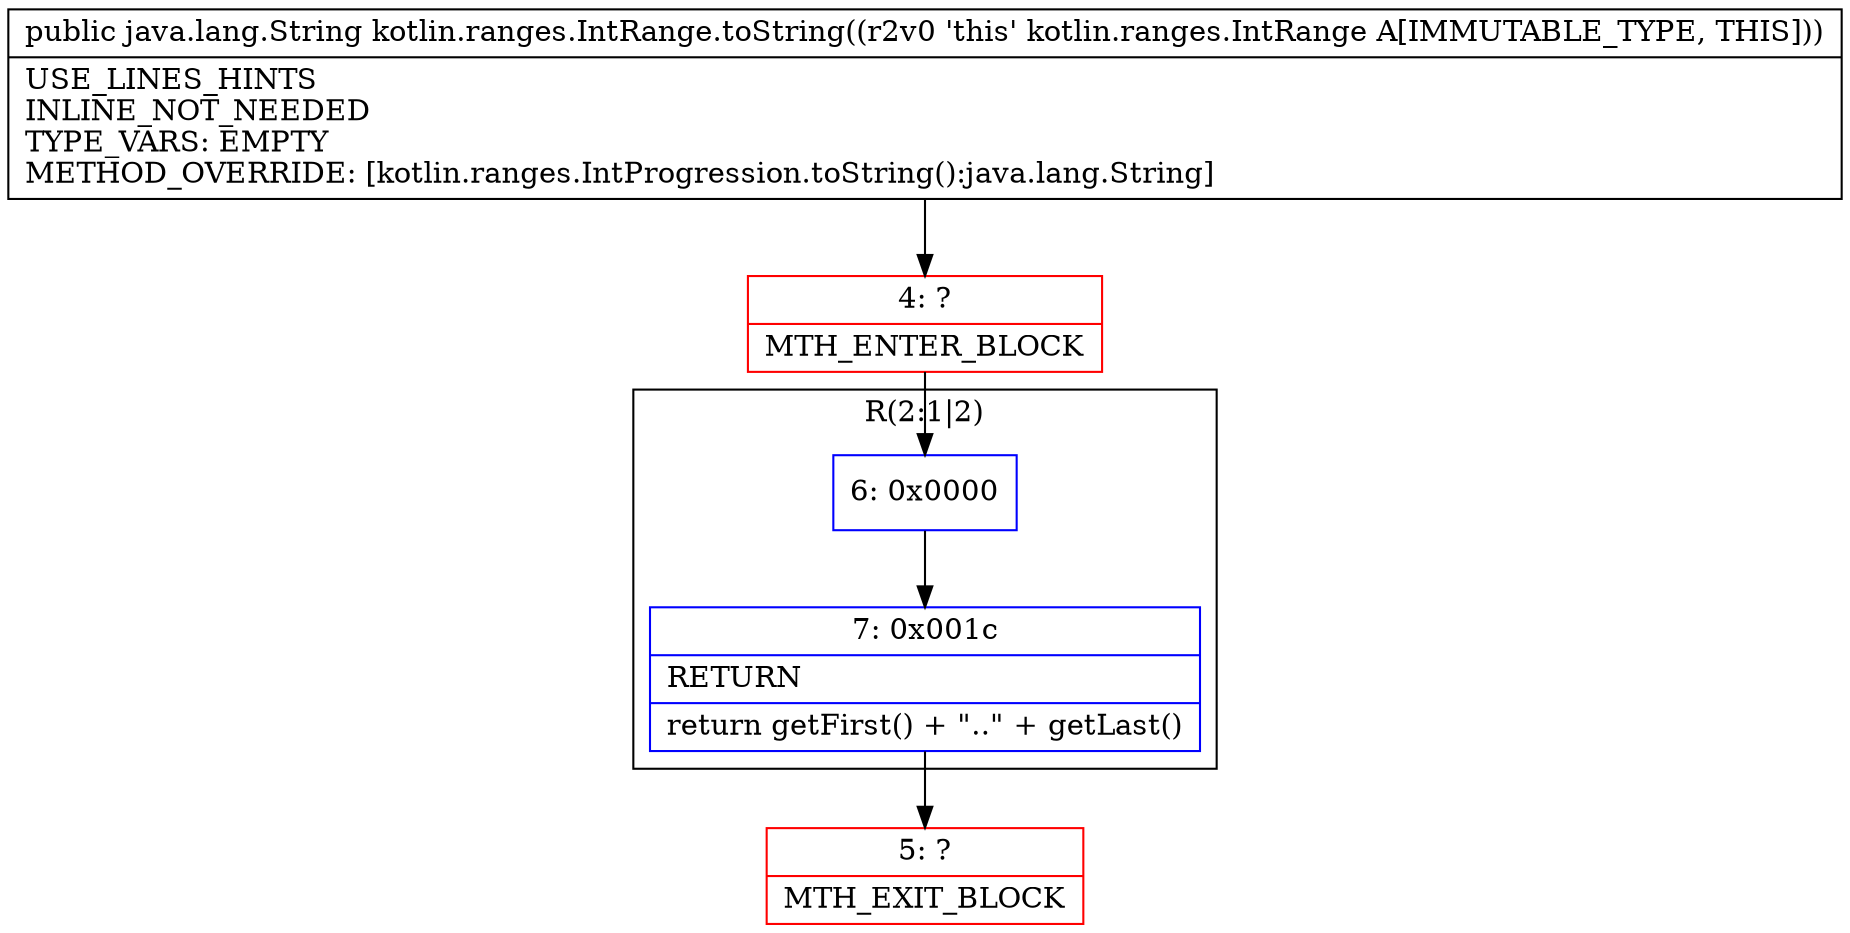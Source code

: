 digraph "CFG forkotlin.ranges.IntRange.toString()Ljava\/lang\/String;" {
subgraph cluster_Region_895213584 {
label = "R(2:1|2)";
node [shape=record,color=blue];
Node_6 [shape=record,label="{6\:\ 0x0000}"];
Node_7 [shape=record,label="{7\:\ 0x001c|RETURN\l|return getFirst() + \"..\" + getLast()\l}"];
}
Node_4 [shape=record,color=red,label="{4\:\ ?|MTH_ENTER_BLOCK\l}"];
Node_5 [shape=record,color=red,label="{5\:\ ?|MTH_EXIT_BLOCK\l}"];
MethodNode[shape=record,label="{public java.lang.String kotlin.ranges.IntRange.toString((r2v0 'this' kotlin.ranges.IntRange A[IMMUTABLE_TYPE, THIS]))  | USE_LINES_HINTS\lINLINE_NOT_NEEDED\lTYPE_VARS: EMPTY\lMETHOD_OVERRIDE: [kotlin.ranges.IntProgression.toString():java.lang.String]\l}"];
MethodNode -> Node_4;Node_6 -> Node_7;
Node_7 -> Node_5;
Node_4 -> Node_6;
}

